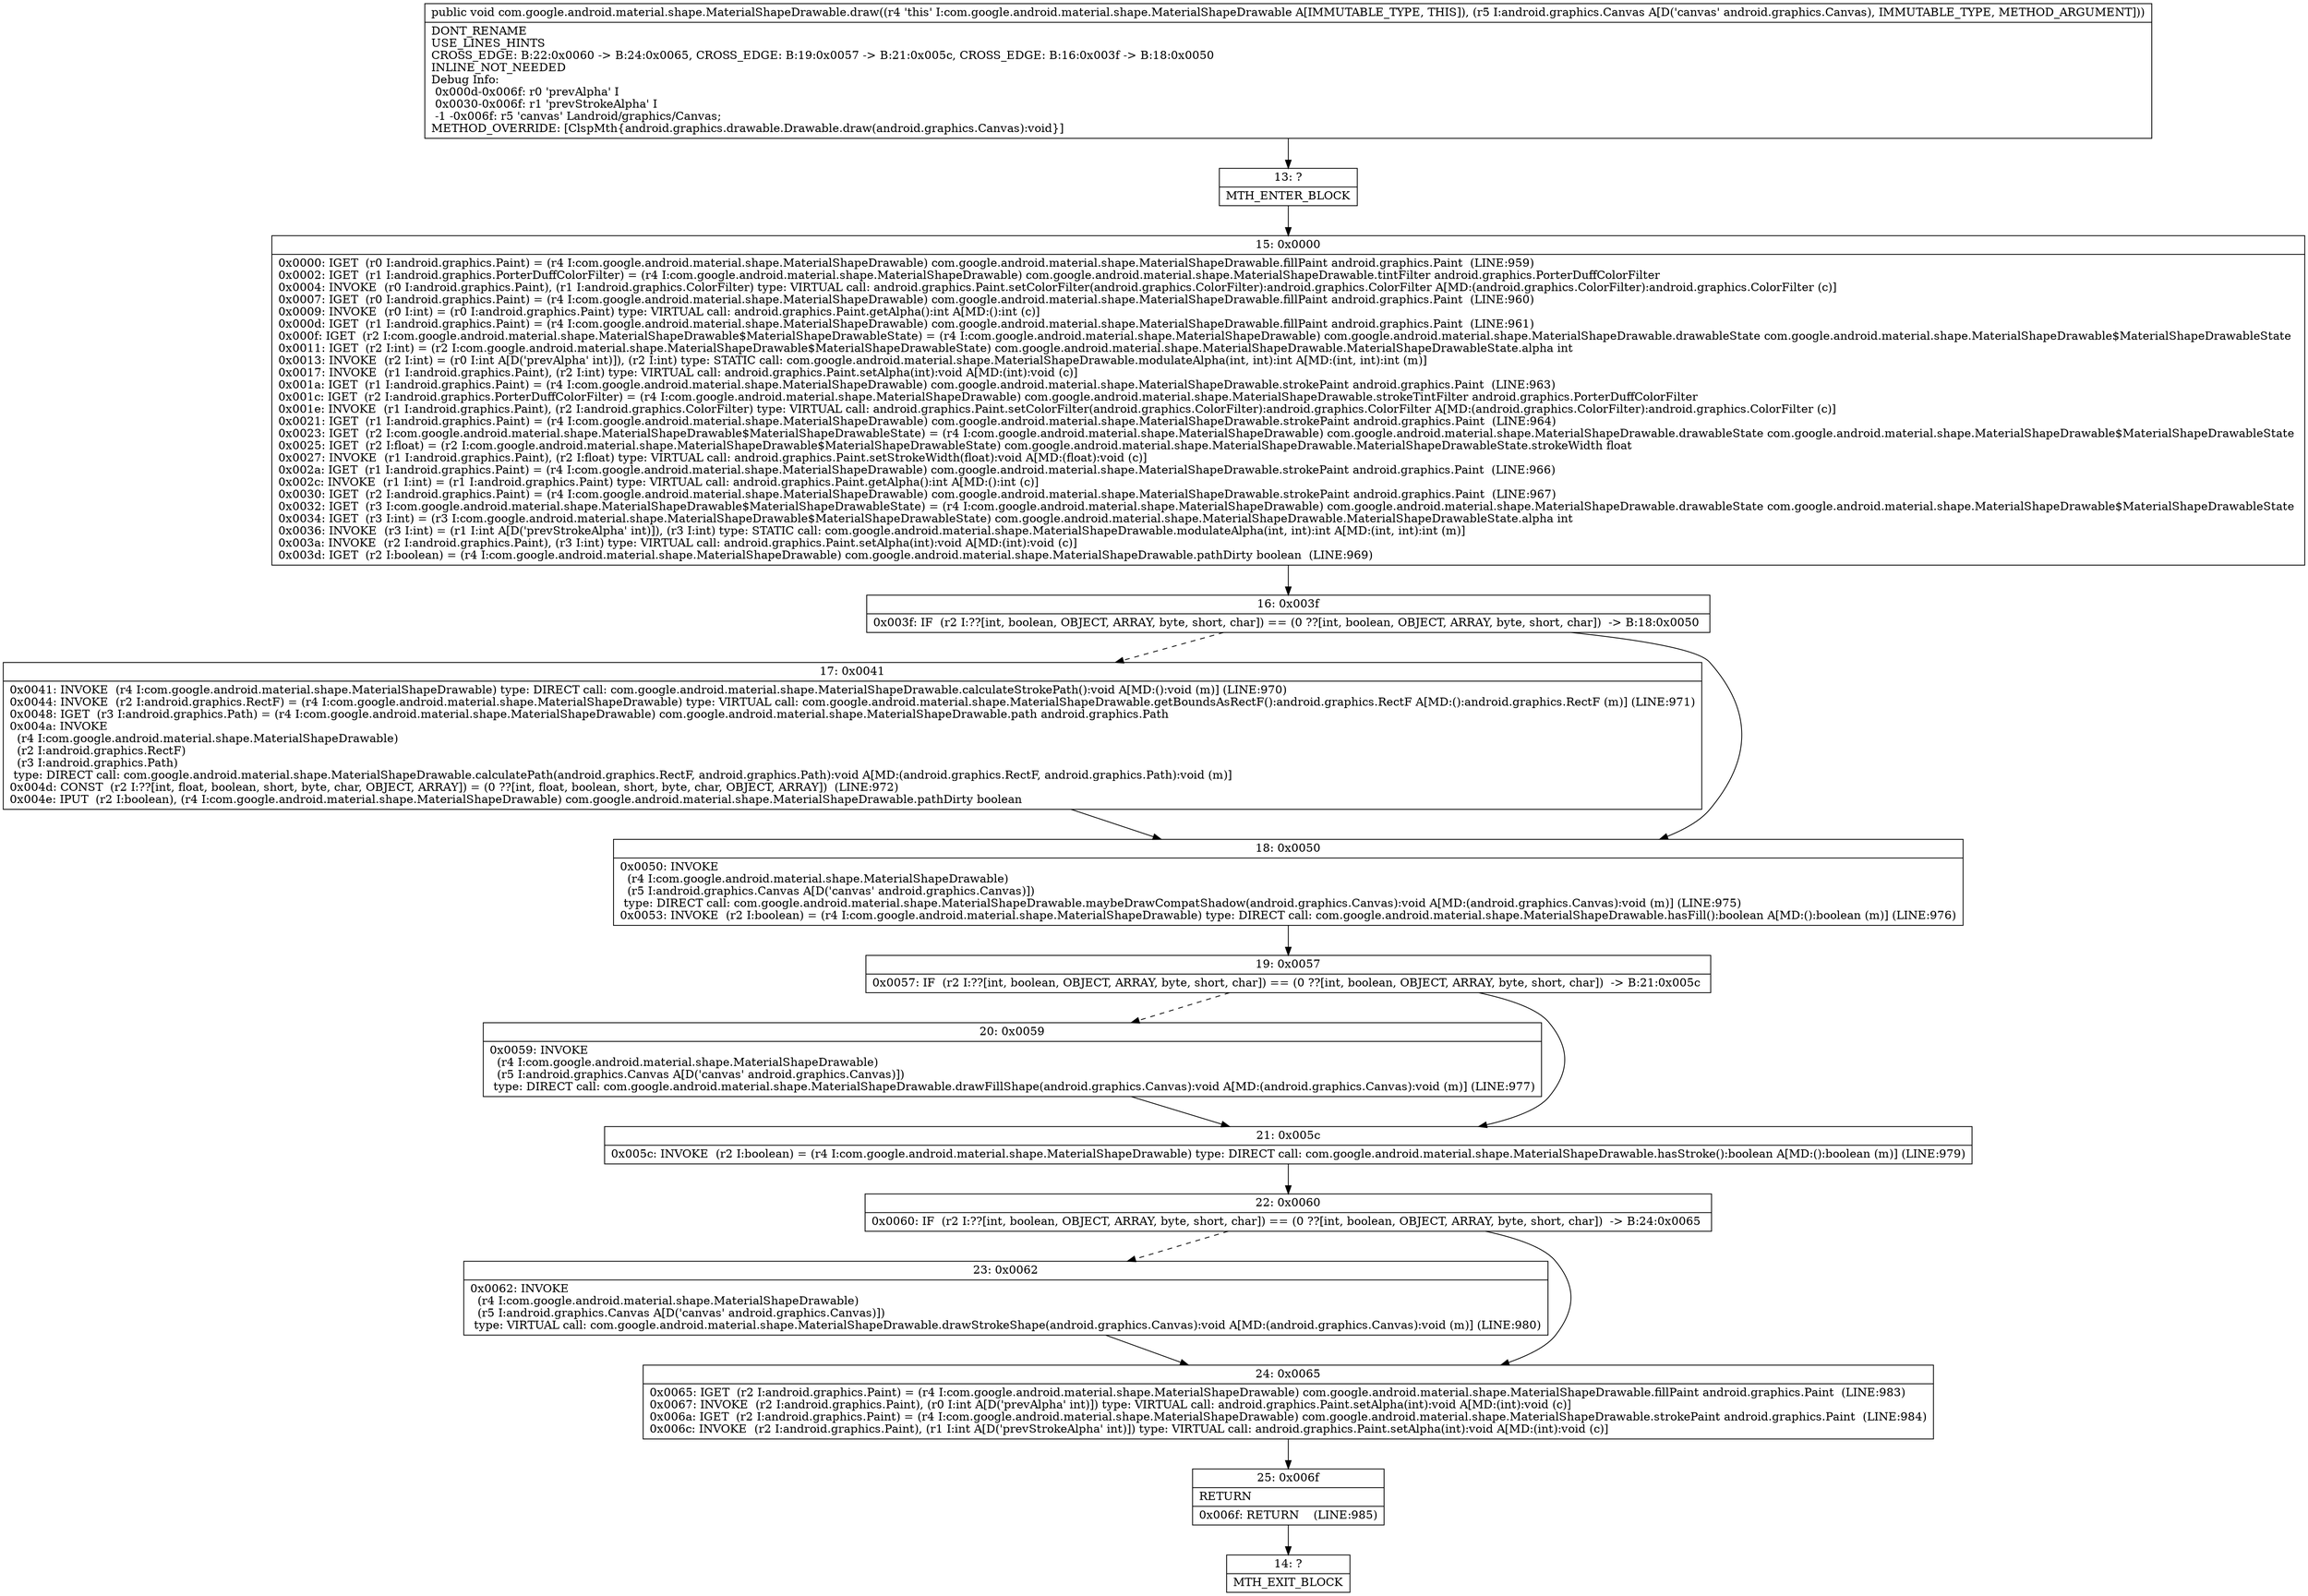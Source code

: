 digraph "CFG forcom.google.android.material.shape.MaterialShapeDrawable.draw(Landroid\/graphics\/Canvas;)V" {
Node_13 [shape=record,label="{13\:\ ?|MTH_ENTER_BLOCK\l}"];
Node_15 [shape=record,label="{15\:\ 0x0000|0x0000: IGET  (r0 I:android.graphics.Paint) = (r4 I:com.google.android.material.shape.MaterialShapeDrawable) com.google.android.material.shape.MaterialShapeDrawable.fillPaint android.graphics.Paint  (LINE:959)\l0x0002: IGET  (r1 I:android.graphics.PorterDuffColorFilter) = (r4 I:com.google.android.material.shape.MaterialShapeDrawable) com.google.android.material.shape.MaterialShapeDrawable.tintFilter android.graphics.PorterDuffColorFilter \l0x0004: INVOKE  (r0 I:android.graphics.Paint), (r1 I:android.graphics.ColorFilter) type: VIRTUAL call: android.graphics.Paint.setColorFilter(android.graphics.ColorFilter):android.graphics.ColorFilter A[MD:(android.graphics.ColorFilter):android.graphics.ColorFilter (c)]\l0x0007: IGET  (r0 I:android.graphics.Paint) = (r4 I:com.google.android.material.shape.MaterialShapeDrawable) com.google.android.material.shape.MaterialShapeDrawable.fillPaint android.graphics.Paint  (LINE:960)\l0x0009: INVOKE  (r0 I:int) = (r0 I:android.graphics.Paint) type: VIRTUAL call: android.graphics.Paint.getAlpha():int A[MD:():int (c)]\l0x000d: IGET  (r1 I:android.graphics.Paint) = (r4 I:com.google.android.material.shape.MaterialShapeDrawable) com.google.android.material.shape.MaterialShapeDrawable.fillPaint android.graphics.Paint  (LINE:961)\l0x000f: IGET  (r2 I:com.google.android.material.shape.MaterialShapeDrawable$MaterialShapeDrawableState) = (r4 I:com.google.android.material.shape.MaterialShapeDrawable) com.google.android.material.shape.MaterialShapeDrawable.drawableState com.google.android.material.shape.MaterialShapeDrawable$MaterialShapeDrawableState \l0x0011: IGET  (r2 I:int) = (r2 I:com.google.android.material.shape.MaterialShapeDrawable$MaterialShapeDrawableState) com.google.android.material.shape.MaterialShapeDrawable.MaterialShapeDrawableState.alpha int \l0x0013: INVOKE  (r2 I:int) = (r0 I:int A[D('prevAlpha' int)]), (r2 I:int) type: STATIC call: com.google.android.material.shape.MaterialShapeDrawable.modulateAlpha(int, int):int A[MD:(int, int):int (m)]\l0x0017: INVOKE  (r1 I:android.graphics.Paint), (r2 I:int) type: VIRTUAL call: android.graphics.Paint.setAlpha(int):void A[MD:(int):void (c)]\l0x001a: IGET  (r1 I:android.graphics.Paint) = (r4 I:com.google.android.material.shape.MaterialShapeDrawable) com.google.android.material.shape.MaterialShapeDrawable.strokePaint android.graphics.Paint  (LINE:963)\l0x001c: IGET  (r2 I:android.graphics.PorterDuffColorFilter) = (r4 I:com.google.android.material.shape.MaterialShapeDrawable) com.google.android.material.shape.MaterialShapeDrawable.strokeTintFilter android.graphics.PorterDuffColorFilter \l0x001e: INVOKE  (r1 I:android.graphics.Paint), (r2 I:android.graphics.ColorFilter) type: VIRTUAL call: android.graphics.Paint.setColorFilter(android.graphics.ColorFilter):android.graphics.ColorFilter A[MD:(android.graphics.ColorFilter):android.graphics.ColorFilter (c)]\l0x0021: IGET  (r1 I:android.graphics.Paint) = (r4 I:com.google.android.material.shape.MaterialShapeDrawable) com.google.android.material.shape.MaterialShapeDrawable.strokePaint android.graphics.Paint  (LINE:964)\l0x0023: IGET  (r2 I:com.google.android.material.shape.MaterialShapeDrawable$MaterialShapeDrawableState) = (r4 I:com.google.android.material.shape.MaterialShapeDrawable) com.google.android.material.shape.MaterialShapeDrawable.drawableState com.google.android.material.shape.MaterialShapeDrawable$MaterialShapeDrawableState \l0x0025: IGET  (r2 I:float) = (r2 I:com.google.android.material.shape.MaterialShapeDrawable$MaterialShapeDrawableState) com.google.android.material.shape.MaterialShapeDrawable.MaterialShapeDrawableState.strokeWidth float \l0x0027: INVOKE  (r1 I:android.graphics.Paint), (r2 I:float) type: VIRTUAL call: android.graphics.Paint.setStrokeWidth(float):void A[MD:(float):void (c)]\l0x002a: IGET  (r1 I:android.graphics.Paint) = (r4 I:com.google.android.material.shape.MaterialShapeDrawable) com.google.android.material.shape.MaterialShapeDrawable.strokePaint android.graphics.Paint  (LINE:966)\l0x002c: INVOKE  (r1 I:int) = (r1 I:android.graphics.Paint) type: VIRTUAL call: android.graphics.Paint.getAlpha():int A[MD:():int (c)]\l0x0030: IGET  (r2 I:android.graphics.Paint) = (r4 I:com.google.android.material.shape.MaterialShapeDrawable) com.google.android.material.shape.MaterialShapeDrawable.strokePaint android.graphics.Paint  (LINE:967)\l0x0032: IGET  (r3 I:com.google.android.material.shape.MaterialShapeDrawable$MaterialShapeDrawableState) = (r4 I:com.google.android.material.shape.MaterialShapeDrawable) com.google.android.material.shape.MaterialShapeDrawable.drawableState com.google.android.material.shape.MaterialShapeDrawable$MaterialShapeDrawableState \l0x0034: IGET  (r3 I:int) = (r3 I:com.google.android.material.shape.MaterialShapeDrawable$MaterialShapeDrawableState) com.google.android.material.shape.MaterialShapeDrawable.MaterialShapeDrawableState.alpha int \l0x0036: INVOKE  (r3 I:int) = (r1 I:int A[D('prevStrokeAlpha' int)]), (r3 I:int) type: STATIC call: com.google.android.material.shape.MaterialShapeDrawable.modulateAlpha(int, int):int A[MD:(int, int):int (m)]\l0x003a: INVOKE  (r2 I:android.graphics.Paint), (r3 I:int) type: VIRTUAL call: android.graphics.Paint.setAlpha(int):void A[MD:(int):void (c)]\l0x003d: IGET  (r2 I:boolean) = (r4 I:com.google.android.material.shape.MaterialShapeDrawable) com.google.android.material.shape.MaterialShapeDrawable.pathDirty boolean  (LINE:969)\l}"];
Node_16 [shape=record,label="{16\:\ 0x003f|0x003f: IF  (r2 I:??[int, boolean, OBJECT, ARRAY, byte, short, char]) == (0 ??[int, boolean, OBJECT, ARRAY, byte, short, char])  \-\> B:18:0x0050 \l}"];
Node_17 [shape=record,label="{17\:\ 0x0041|0x0041: INVOKE  (r4 I:com.google.android.material.shape.MaterialShapeDrawable) type: DIRECT call: com.google.android.material.shape.MaterialShapeDrawable.calculateStrokePath():void A[MD:():void (m)] (LINE:970)\l0x0044: INVOKE  (r2 I:android.graphics.RectF) = (r4 I:com.google.android.material.shape.MaterialShapeDrawable) type: VIRTUAL call: com.google.android.material.shape.MaterialShapeDrawable.getBoundsAsRectF():android.graphics.RectF A[MD:():android.graphics.RectF (m)] (LINE:971)\l0x0048: IGET  (r3 I:android.graphics.Path) = (r4 I:com.google.android.material.shape.MaterialShapeDrawable) com.google.android.material.shape.MaterialShapeDrawable.path android.graphics.Path \l0x004a: INVOKE  \l  (r4 I:com.google.android.material.shape.MaterialShapeDrawable)\l  (r2 I:android.graphics.RectF)\l  (r3 I:android.graphics.Path)\l type: DIRECT call: com.google.android.material.shape.MaterialShapeDrawable.calculatePath(android.graphics.RectF, android.graphics.Path):void A[MD:(android.graphics.RectF, android.graphics.Path):void (m)]\l0x004d: CONST  (r2 I:??[int, float, boolean, short, byte, char, OBJECT, ARRAY]) = (0 ??[int, float, boolean, short, byte, char, OBJECT, ARRAY])  (LINE:972)\l0x004e: IPUT  (r2 I:boolean), (r4 I:com.google.android.material.shape.MaterialShapeDrawable) com.google.android.material.shape.MaterialShapeDrawable.pathDirty boolean \l}"];
Node_18 [shape=record,label="{18\:\ 0x0050|0x0050: INVOKE  \l  (r4 I:com.google.android.material.shape.MaterialShapeDrawable)\l  (r5 I:android.graphics.Canvas A[D('canvas' android.graphics.Canvas)])\l type: DIRECT call: com.google.android.material.shape.MaterialShapeDrawable.maybeDrawCompatShadow(android.graphics.Canvas):void A[MD:(android.graphics.Canvas):void (m)] (LINE:975)\l0x0053: INVOKE  (r2 I:boolean) = (r4 I:com.google.android.material.shape.MaterialShapeDrawable) type: DIRECT call: com.google.android.material.shape.MaterialShapeDrawable.hasFill():boolean A[MD:():boolean (m)] (LINE:976)\l}"];
Node_19 [shape=record,label="{19\:\ 0x0057|0x0057: IF  (r2 I:??[int, boolean, OBJECT, ARRAY, byte, short, char]) == (0 ??[int, boolean, OBJECT, ARRAY, byte, short, char])  \-\> B:21:0x005c \l}"];
Node_20 [shape=record,label="{20\:\ 0x0059|0x0059: INVOKE  \l  (r4 I:com.google.android.material.shape.MaterialShapeDrawable)\l  (r5 I:android.graphics.Canvas A[D('canvas' android.graphics.Canvas)])\l type: DIRECT call: com.google.android.material.shape.MaterialShapeDrawable.drawFillShape(android.graphics.Canvas):void A[MD:(android.graphics.Canvas):void (m)] (LINE:977)\l}"];
Node_21 [shape=record,label="{21\:\ 0x005c|0x005c: INVOKE  (r2 I:boolean) = (r4 I:com.google.android.material.shape.MaterialShapeDrawable) type: DIRECT call: com.google.android.material.shape.MaterialShapeDrawable.hasStroke():boolean A[MD:():boolean (m)] (LINE:979)\l}"];
Node_22 [shape=record,label="{22\:\ 0x0060|0x0060: IF  (r2 I:??[int, boolean, OBJECT, ARRAY, byte, short, char]) == (0 ??[int, boolean, OBJECT, ARRAY, byte, short, char])  \-\> B:24:0x0065 \l}"];
Node_23 [shape=record,label="{23\:\ 0x0062|0x0062: INVOKE  \l  (r4 I:com.google.android.material.shape.MaterialShapeDrawable)\l  (r5 I:android.graphics.Canvas A[D('canvas' android.graphics.Canvas)])\l type: VIRTUAL call: com.google.android.material.shape.MaterialShapeDrawable.drawStrokeShape(android.graphics.Canvas):void A[MD:(android.graphics.Canvas):void (m)] (LINE:980)\l}"];
Node_24 [shape=record,label="{24\:\ 0x0065|0x0065: IGET  (r2 I:android.graphics.Paint) = (r4 I:com.google.android.material.shape.MaterialShapeDrawable) com.google.android.material.shape.MaterialShapeDrawable.fillPaint android.graphics.Paint  (LINE:983)\l0x0067: INVOKE  (r2 I:android.graphics.Paint), (r0 I:int A[D('prevAlpha' int)]) type: VIRTUAL call: android.graphics.Paint.setAlpha(int):void A[MD:(int):void (c)]\l0x006a: IGET  (r2 I:android.graphics.Paint) = (r4 I:com.google.android.material.shape.MaterialShapeDrawable) com.google.android.material.shape.MaterialShapeDrawable.strokePaint android.graphics.Paint  (LINE:984)\l0x006c: INVOKE  (r2 I:android.graphics.Paint), (r1 I:int A[D('prevStrokeAlpha' int)]) type: VIRTUAL call: android.graphics.Paint.setAlpha(int):void A[MD:(int):void (c)]\l}"];
Node_25 [shape=record,label="{25\:\ 0x006f|RETURN\l|0x006f: RETURN    (LINE:985)\l}"];
Node_14 [shape=record,label="{14\:\ ?|MTH_EXIT_BLOCK\l}"];
MethodNode[shape=record,label="{public void com.google.android.material.shape.MaterialShapeDrawable.draw((r4 'this' I:com.google.android.material.shape.MaterialShapeDrawable A[IMMUTABLE_TYPE, THIS]), (r5 I:android.graphics.Canvas A[D('canvas' android.graphics.Canvas), IMMUTABLE_TYPE, METHOD_ARGUMENT]))  | DONT_RENAME\lUSE_LINES_HINTS\lCROSS_EDGE: B:22:0x0060 \-\> B:24:0x0065, CROSS_EDGE: B:19:0x0057 \-\> B:21:0x005c, CROSS_EDGE: B:16:0x003f \-\> B:18:0x0050\lINLINE_NOT_NEEDED\lDebug Info:\l  0x000d\-0x006f: r0 'prevAlpha' I\l  0x0030\-0x006f: r1 'prevStrokeAlpha' I\l  \-1 \-0x006f: r5 'canvas' Landroid\/graphics\/Canvas;\lMETHOD_OVERRIDE: [ClspMth\{android.graphics.drawable.Drawable.draw(android.graphics.Canvas):void\}]\l}"];
MethodNode -> Node_13;Node_13 -> Node_15;
Node_15 -> Node_16;
Node_16 -> Node_17[style=dashed];
Node_16 -> Node_18;
Node_17 -> Node_18;
Node_18 -> Node_19;
Node_19 -> Node_20[style=dashed];
Node_19 -> Node_21;
Node_20 -> Node_21;
Node_21 -> Node_22;
Node_22 -> Node_23[style=dashed];
Node_22 -> Node_24;
Node_23 -> Node_24;
Node_24 -> Node_25;
Node_25 -> Node_14;
}

